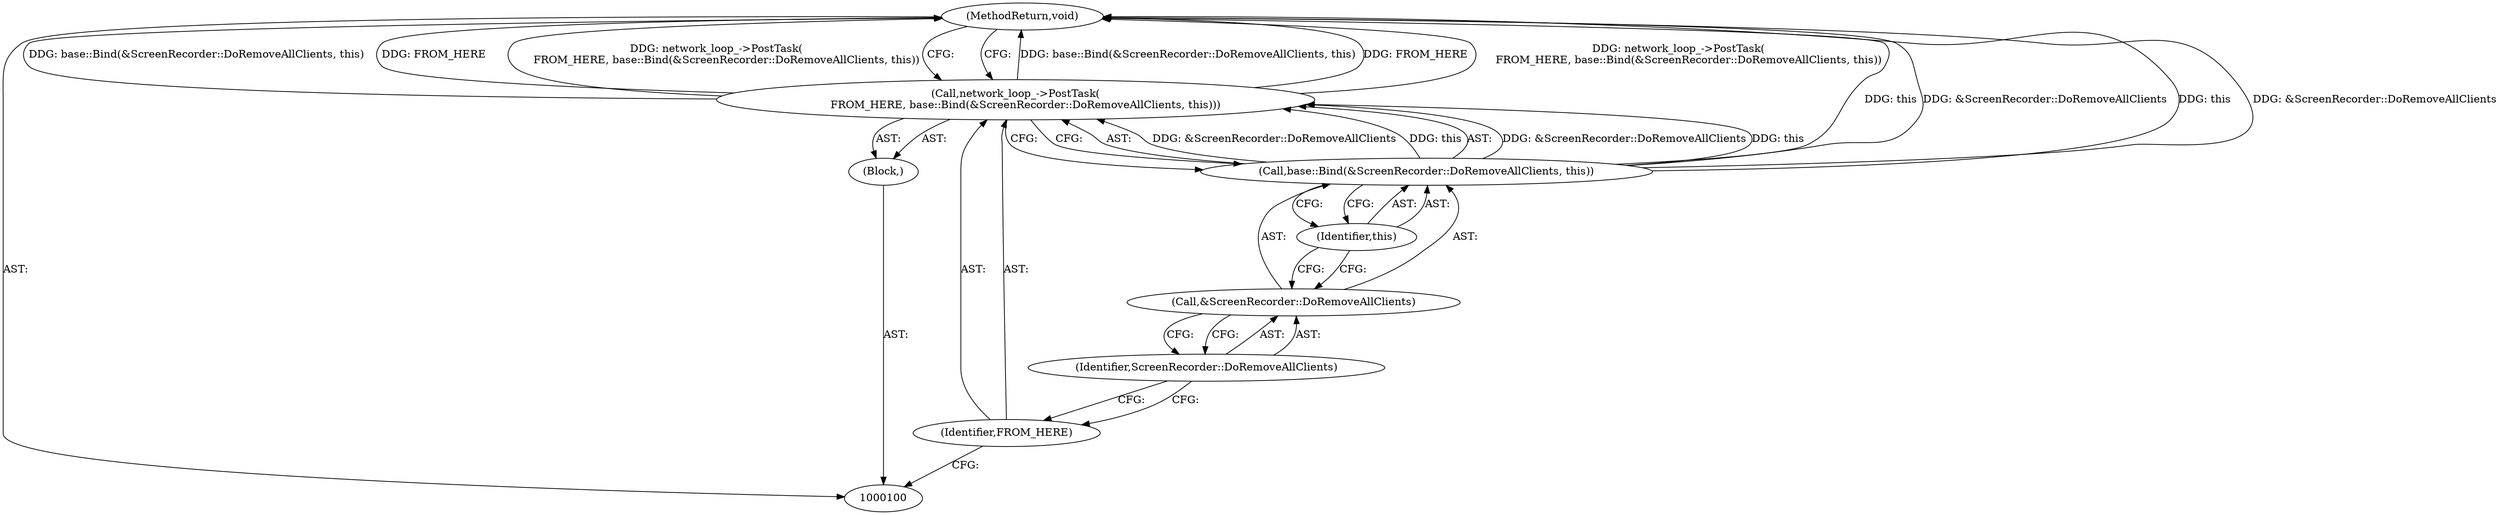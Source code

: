 digraph "1_Chrome_a46bcef82b29d30836a0f26226e3d4aca4fa9612_31" {
"1000108" [label="(MethodReturn,void)"];
"1000101" [label="(Block,)"];
"1000102" [label="(Call,network_loop_->PostTask(\n      FROM_HERE, base::Bind(&ScreenRecorder::DoRemoveAllClients, this)))"];
"1000104" [label="(Call,base::Bind(&ScreenRecorder::DoRemoveAllClients, this))"];
"1000105" [label="(Call,&ScreenRecorder::DoRemoveAllClients)"];
"1000106" [label="(Identifier,ScreenRecorder::DoRemoveAllClients)"];
"1000103" [label="(Identifier,FROM_HERE)"];
"1000107" [label="(Identifier,this)"];
"1000108" -> "1000100"  [label="AST: "];
"1000108" -> "1000102"  [label="CFG: "];
"1000104" -> "1000108"  [label="DDG: this"];
"1000104" -> "1000108"  [label="DDG: &ScreenRecorder::DoRemoveAllClients"];
"1000102" -> "1000108"  [label="DDG: base::Bind(&ScreenRecorder::DoRemoveAllClients, this)"];
"1000102" -> "1000108"  [label="DDG: FROM_HERE"];
"1000102" -> "1000108"  [label="DDG: network_loop_->PostTask(\n      FROM_HERE, base::Bind(&ScreenRecorder::DoRemoveAllClients, this))"];
"1000101" -> "1000100"  [label="AST: "];
"1000102" -> "1000101"  [label="AST: "];
"1000102" -> "1000101"  [label="AST: "];
"1000102" -> "1000104"  [label="CFG: "];
"1000103" -> "1000102"  [label="AST: "];
"1000104" -> "1000102"  [label="AST: "];
"1000108" -> "1000102"  [label="CFG: "];
"1000102" -> "1000108"  [label="DDG: base::Bind(&ScreenRecorder::DoRemoveAllClients, this)"];
"1000102" -> "1000108"  [label="DDG: FROM_HERE"];
"1000102" -> "1000108"  [label="DDG: network_loop_->PostTask(\n      FROM_HERE, base::Bind(&ScreenRecorder::DoRemoveAllClients, this))"];
"1000104" -> "1000102"  [label="DDG: &ScreenRecorder::DoRemoveAllClients"];
"1000104" -> "1000102"  [label="DDG: this"];
"1000104" -> "1000102"  [label="AST: "];
"1000104" -> "1000107"  [label="CFG: "];
"1000105" -> "1000104"  [label="AST: "];
"1000107" -> "1000104"  [label="AST: "];
"1000102" -> "1000104"  [label="CFG: "];
"1000104" -> "1000108"  [label="DDG: this"];
"1000104" -> "1000108"  [label="DDG: &ScreenRecorder::DoRemoveAllClients"];
"1000104" -> "1000102"  [label="DDG: &ScreenRecorder::DoRemoveAllClients"];
"1000104" -> "1000102"  [label="DDG: this"];
"1000105" -> "1000104"  [label="AST: "];
"1000105" -> "1000106"  [label="CFG: "];
"1000106" -> "1000105"  [label="AST: "];
"1000107" -> "1000105"  [label="CFG: "];
"1000106" -> "1000105"  [label="AST: "];
"1000106" -> "1000103"  [label="CFG: "];
"1000105" -> "1000106"  [label="CFG: "];
"1000103" -> "1000102"  [label="AST: "];
"1000103" -> "1000100"  [label="CFG: "];
"1000106" -> "1000103"  [label="CFG: "];
"1000107" -> "1000104"  [label="AST: "];
"1000107" -> "1000105"  [label="CFG: "];
"1000104" -> "1000107"  [label="CFG: "];
}
